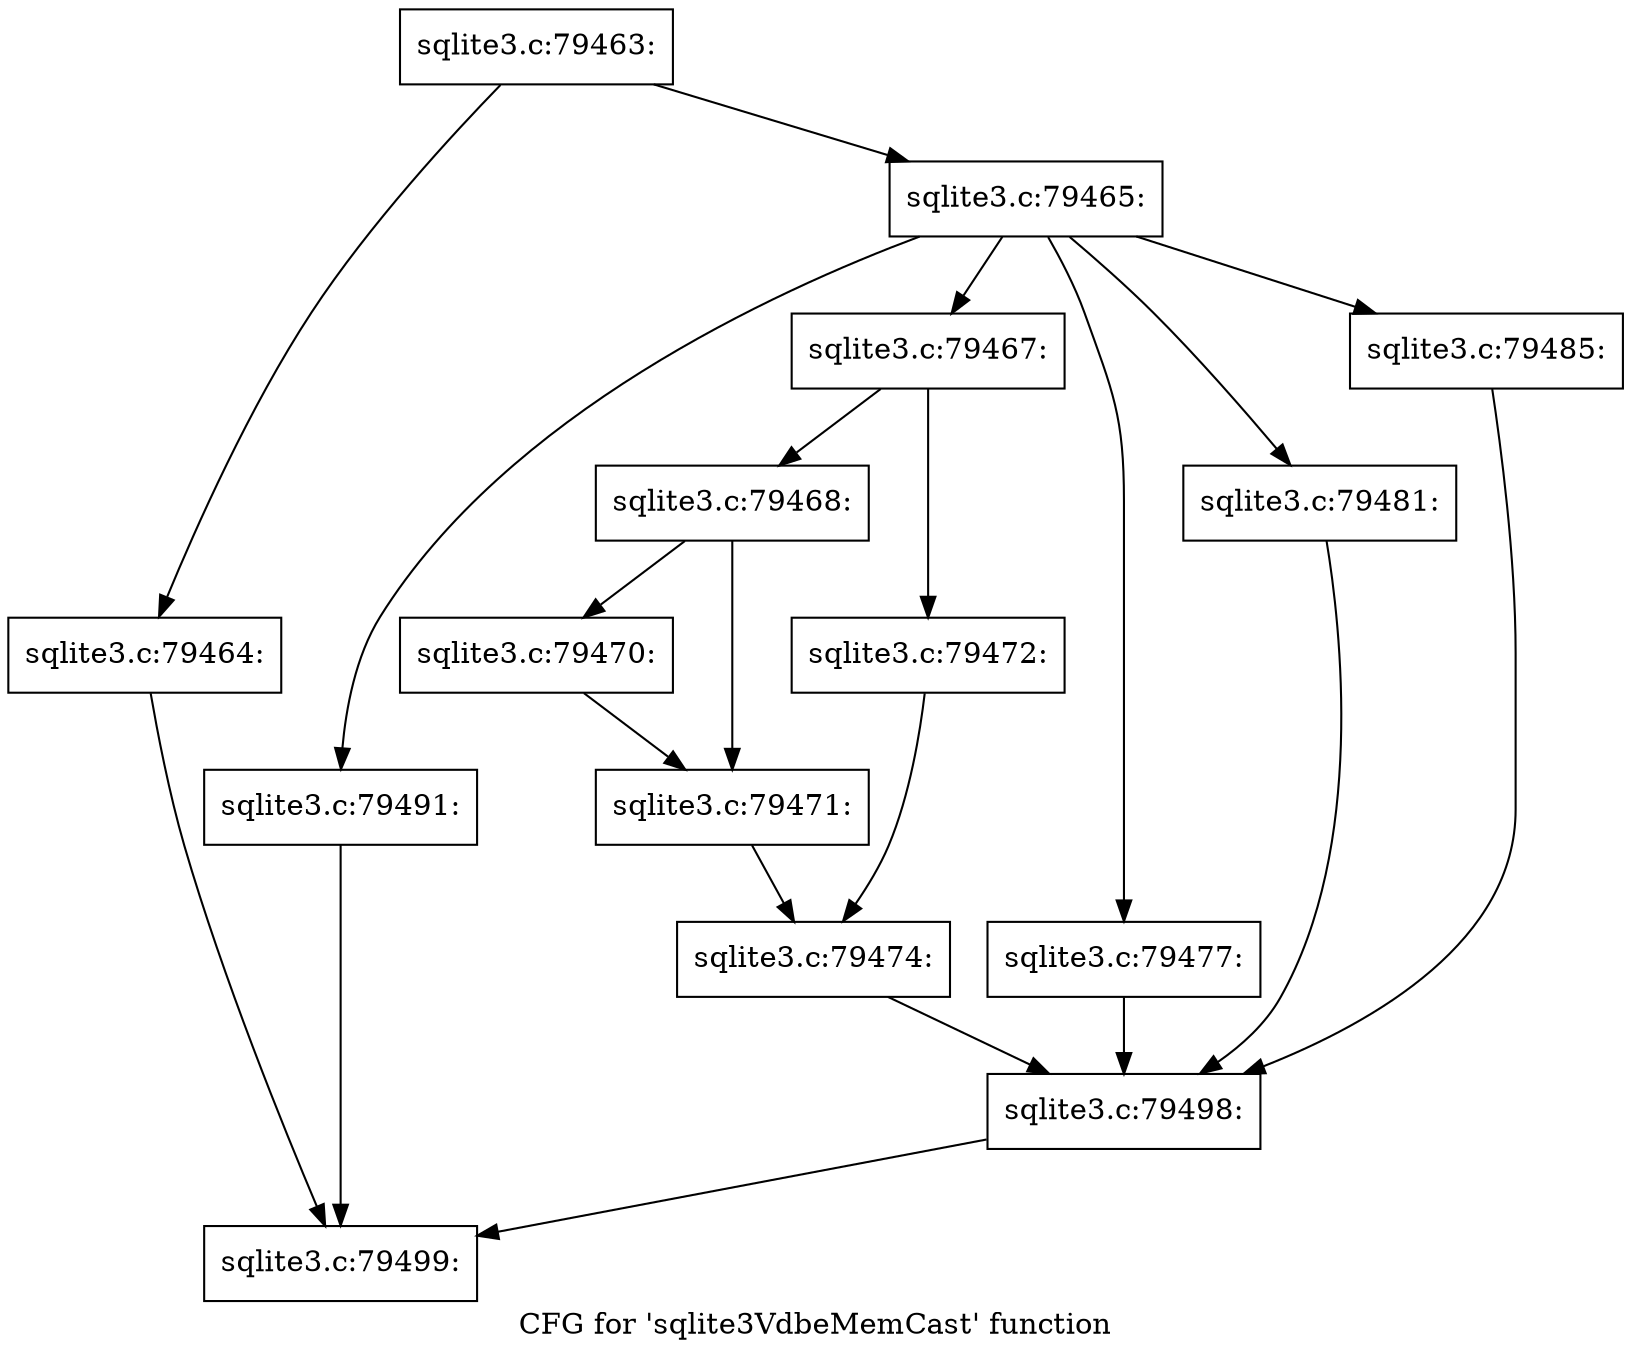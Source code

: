 digraph "CFG for 'sqlite3VdbeMemCast' function" {
	label="CFG for 'sqlite3VdbeMemCast' function";

	Node0x55c0f7ede910 [shape=record,label="{sqlite3.c:79463:}"];
	Node0x55c0f7ede910 -> Node0x55c0f7ee2450;
	Node0x55c0f7ede910 -> Node0x55c0f7ee24a0;
	Node0x55c0f7ee2450 [shape=record,label="{sqlite3.c:79464:}"];
	Node0x55c0f7ee2450 -> Node0x55c0f7ee0d40;
	Node0x55c0f7ee24a0 [shape=record,label="{sqlite3.c:79465:}"];
	Node0x55c0f7ee24a0 -> Node0x55c0f7ee2ba0;
	Node0x55c0f7ee24a0 -> Node0x55c0f7ee2f80;
	Node0x55c0f7ee24a0 -> Node0x55c0f7ee5080;
	Node0x55c0f7ee24a0 -> Node0x55c0f5445230;
	Node0x55c0f7ee24a0 -> Node0x55c0f7ee5800;
	Node0x55c0f7ee2f80 [shape=record,label="{sqlite3.c:79467:}"];
	Node0x55c0f7ee2f80 -> Node0x55c0f7ee30e0;
	Node0x55c0f7ee2f80 -> Node0x55c0f7ee3180;
	Node0x55c0f7ee30e0 [shape=record,label="{sqlite3.c:79468:}"];
	Node0x55c0f7ee30e0 -> Node0x55c0f5d2d450;
	Node0x55c0f7ee30e0 -> Node0x55c0f7ee3ef0;
	Node0x55c0f5d2d450 [shape=record,label="{sqlite3.c:79470:}"];
	Node0x55c0f5d2d450 -> Node0x55c0f7ee3ef0;
	Node0x55c0f7ee3ef0 [shape=record,label="{sqlite3.c:79471:}"];
	Node0x55c0f7ee3ef0 -> Node0x55c0f7ee3130;
	Node0x55c0f7ee3180 [shape=record,label="{sqlite3.c:79472:}"];
	Node0x55c0f7ee3180 -> Node0x55c0f7ee3130;
	Node0x55c0f7ee3130 [shape=record,label="{sqlite3.c:79474:}"];
	Node0x55c0f7ee3130 -> Node0x55c0f7ee2a40;
	Node0x55c0f7ee5080 [shape=record,label="{sqlite3.c:79477:}"];
	Node0x55c0f7ee5080 -> Node0x55c0f7ee2a40;
	Node0x55c0f5445230 [shape=record,label="{sqlite3.c:79481:}"];
	Node0x55c0f5445230 -> Node0x55c0f7ee2a40;
	Node0x55c0f7ee5800 [shape=record,label="{sqlite3.c:79485:}"];
	Node0x55c0f7ee5800 -> Node0x55c0f7ee2a40;
	Node0x55c0f7ee2ba0 [shape=record,label="{sqlite3.c:79491:}"];
	Node0x55c0f7ee2ba0 -> Node0x55c0f7ee0d40;
	Node0x55c0f7ee2a40 [shape=record,label="{sqlite3.c:79498:}"];
	Node0x55c0f7ee2a40 -> Node0x55c0f7ee0d40;
	Node0x55c0f7ee0d40 [shape=record,label="{sqlite3.c:79499:}"];
}
